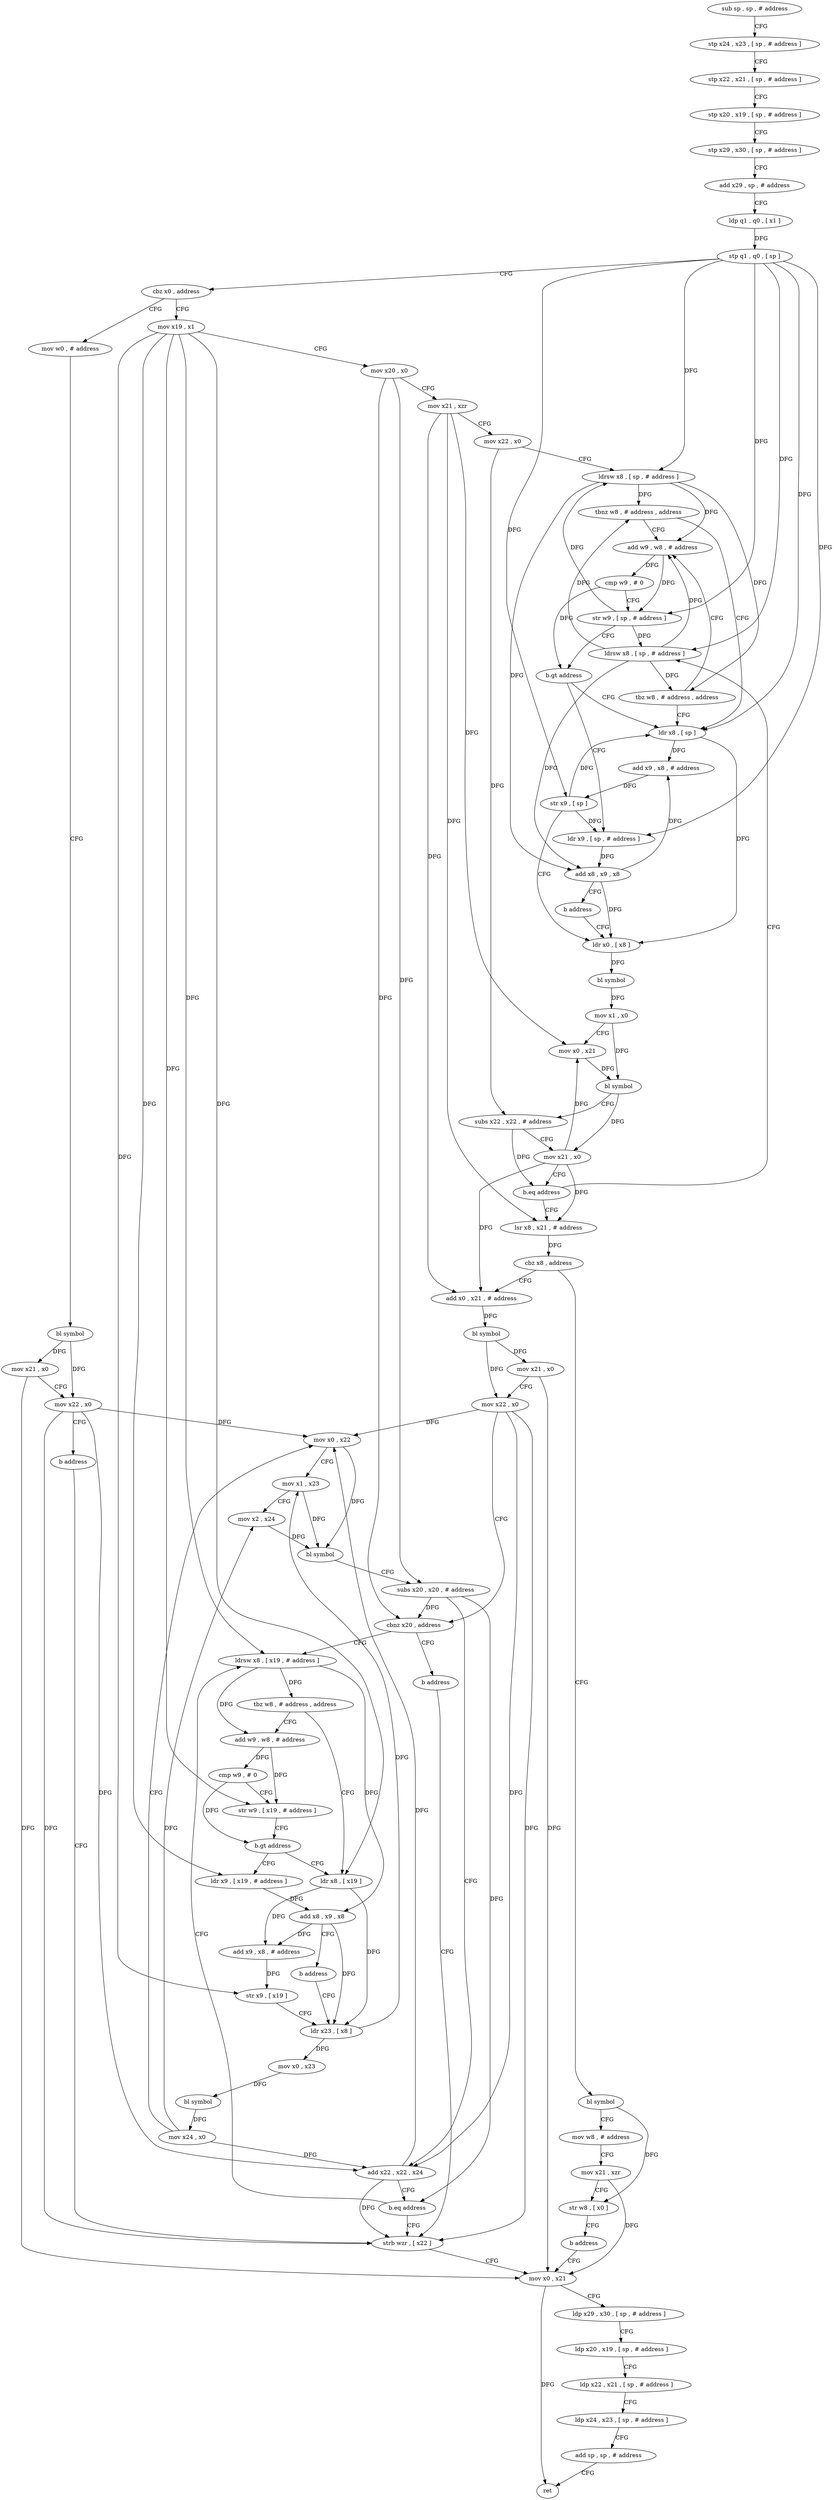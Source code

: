 digraph "func" {
"4216388" [label = "sub sp , sp , # address" ]
"4216392" [label = "stp x24 , x23 , [ sp , # address ]" ]
"4216396" [label = "stp x22 , x21 , [ sp , # address ]" ]
"4216400" [label = "stp x20 , x19 , [ sp , # address ]" ]
"4216404" [label = "stp x29 , x30 , [ sp , # address ]" ]
"4216408" [label = "add x29 , sp , # address" ]
"4216412" [label = "ldp q1 , q0 , [ x1 ]" ]
"4216416" [label = "stp q1 , q0 , [ sp ]" ]
"4216420" [label = "cbz x0 , address" ]
"4216556" [label = "mov w0 , # address" ]
"4216424" [label = "mov x19 , x1" ]
"4216560" [label = "bl symbol" ]
"4216564" [label = "mov x21 , x0" ]
"4216568" [label = "mov x22 , x0" ]
"4216572" [label = "b address" ]
"4216692" [label = "strb wzr , [ x22 ]" ]
"4216428" [label = "mov x20 , x0" ]
"4216432" [label = "mov x21 , xzr" ]
"4216436" [label = "mov x22 , x0" ]
"4216440" [label = "ldrsw x8 , [ sp , # address ]" ]
"4216444" [label = "tbnz w8 , # address , address" ]
"4216500" [label = "add w9 , w8 , # address" ]
"4216448" [label = "ldr x8 , [ sp ]" ]
"4216696" [label = "mov x0 , x21" ]
"4216504" [label = "cmp w9 , # 0" ]
"4216508" [label = "str w9 , [ sp , # address ]" ]
"4216512" [label = "b.gt address" ]
"4216516" [label = "ldr x9 , [ sp , # address ]" ]
"4216452" [label = "add x9 , x8 , # address" ]
"4216456" [label = "str x9 , [ sp ]" ]
"4216460" [label = "ldr x0 , [ x8 ]" ]
"4216520" [label = "add x8 , x9 , x8" ]
"4216524" [label = "b address" ]
"4216528" [label = "lsr x8 , x21 , # address" ]
"4216532" [label = "cbz x8 , address" ]
"4216576" [label = "add x0 , x21 , # address" ]
"4216536" [label = "bl symbol" ]
"4216492" [label = "ldrsw x8 , [ sp , # address ]" ]
"4216496" [label = "tbz w8 , # address , address" ]
"4216464" [label = "bl symbol" ]
"4216468" [label = "mov x1 , x0" ]
"4216472" [label = "mov x0 , x21" ]
"4216476" [label = "bl symbol" ]
"4216480" [label = "subs x22 , x22 , # address" ]
"4216484" [label = "mov x21 , x0" ]
"4216488" [label = "b.eq address" ]
"4216580" [label = "bl symbol" ]
"4216584" [label = "mov x21 , x0" ]
"4216588" [label = "mov x22 , x0" ]
"4216592" [label = "cbnz x20 , address" ]
"4216656" [label = "ldrsw x8 , [ x19 , # address ]" ]
"4216596" [label = "b address" ]
"4216540" [label = "mov w8 , # address" ]
"4216544" [label = "mov x21 , xzr" ]
"4216548" [label = "str w8 , [ x0 ]" ]
"4216552" [label = "b address" ]
"4216660" [label = "tbz w8 , # address , address" ]
"4216600" [label = "ldr x8 , [ x19 ]" ]
"4216664" [label = "add w9 , w8 , # address" ]
"4216700" [label = "ldp x29 , x30 , [ sp , # address ]" ]
"4216704" [label = "ldp x20 , x19 , [ sp , # address ]" ]
"4216708" [label = "ldp x22 , x21 , [ sp , # address ]" ]
"4216712" [label = "ldp x24 , x23 , [ sp , # address ]" ]
"4216716" [label = "add sp , sp , # address" ]
"4216720" [label = "ret" ]
"4216604" [label = "add x9 , x8 , # address" ]
"4216608" [label = "str x9 , [ x19 ]" ]
"4216612" [label = "ldr x23 , [ x8 ]" ]
"4216668" [label = "cmp w9 , # 0" ]
"4216672" [label = "str w9 , [ x19 , # address ]" ]
"4216676" [label = "b.gt address" ]
"4216680" [label = "ldr x9 , [ x19 , # address ]" ]
"4216684" [label = "add x8 , x9 , x8" ]
"4216688" [label = "b address" ]
"4216616" [label = "mov x0 , x23" ]
"4216620" [label = "bl symbol" ]
"4216624" [label = "mov x24 , x0" ]
"4216628" [label = "mov x0 , x22" ]
"4216632" [label = "mov x1 , x23" ]
"4216636" [label = "mov x2 , x24" ]
"4216640" [label = "bl symbol" ]
"4216644" [label = "subs x20 , x20 , # address" ]
"4216648" [label = "add x22 , x22 , x24" ]
"4216652" [label = "b.eq address" ]
"4216388" -> "4216392" [ label = "CFG" ]
"4216392" -> "4216396" [ label = "CFG" ]
"4216396" -> "4216400" [ label = "CFG" ]
"4216400" -> "4216404" [ label = "CFG" ]
"4216404" -> "4216408" [ label = "CFG" ]
"4216408" -> "4216412" [ label = "CFG" ]
"4216412" -> "4216416" [ label = "DFG" ]
"4216416" -> "4216420" [ label = "CFG" ]
"4216416" -> "4216448" [ label = "DFG" ]
"4216416" -> "4216456" [ label = "DFG" ]
"4216416" -> "4216516" [ label = "DFG" ]
"4216416" -> "4216440" [ label = "DFG" ]
"4216416" -> "4216508" [ label = "DFG" ]
"4216416" -> "4216492" [ label = "DFG" ]
"4216420" -> "4216556" [ label = "CFG" ]
"4216420" -> "4216424" [ label = "CFG" ]
"4216556" -> "4216560" [ label = "CFG" ]
"4216424" -> "4216428" [ label = "CFG" ]
"4216424" -> "4216656" [ label = "DFG" ]
"4216424" -> "4216600" [ label = "DFG" ]
"4216424" -> "4216608" [ label = "DFG" ]
"4216424" -> "4216672" [ label = "DFG" ]
"4216424" -> "4216680" [ label = "DFG" ]
"4216560" -> "4216564" [ label = "DFG" ]
"4216560" -> "4216568" [ label = "DFG" ]
"4216564" -> "4216568" [ label = "CFG" ]
"4216564" -> "4216696" [ label = "DFG" ]
"4216568" -> "4216572" [ label = "CFG" ]
"4216568" -> "4216692" [ label = "DFG" ]
"4216568" -> "4216628" [ label = "DFG" ]
"4216568" -> "4216648" [ label = "DFG" ]
"4216572" -> "4216692" [ label = "CFG" ]
"4216692" -> "4216696" [ label = "CFG" ]
"4216428" -> "4216432" [ label = "CFG" ]
"4216428" -> "4216592" [ label = "DFG" ]
"4216428" -> "4216644" [ label = "DFG" ]
"4216432" -> "4216436" [ label = "CFG" ]
"4216432" -> "4216472" [ label = "DFG" ]
"4216432" -> "4216528" [ label = "DFG" ]
"4216432" -> "4216576" [ label = "DFG" ]
"4216436" -> "4216440" [ label = "CFG" ]
"4216436" -> "4216480" [ label = "DFG" ]
"4216440" -> "4216444" [ label = "DFG" ]
"4216440" -> "4216500" [ label = "DFG" ]
"4216440" -> "4216520" [ label = "DFG" ]
"4216440" -> "4216496" [ label = "DFG" ]
"4216444" -> "4216500" [ label = "CFG" ]
"4216444" -> "4216448" [ label = "CFG" ]
"4216500" -> "4216504" [ label = "DFG" ]
"4216500" -> "4216508" [ label = "DFG" ]
"4216448" -> "4216452" [ label = "DFG" ]
"4216448" -> "4216460" [ label = "DFG" ]
"4216696" -> "4216700" [ label = "CFG" ]
"4216696" -> "4216720" [ label = "DFG" ]
"4216504" -> "4216508" [ label = "CFG" ]
"4216504" -> "4216512" [ label = "DFG" ]
"4216508" -> "4216512" [ label = "CFG" ]
"4216508" -> "4216440" [ label = "DFG" ]
"4216508" -> "4216492" [ label = "DFG" ]
"4216512" -> "4216448" [ label = "CFG" ]
"4216512" -> "4216516" [ label = "CFG" ]
"4216516" -> "4216520" [ label = "DFG" ]
"4216452" -> "4216456" [ label = "DFG" ]
"4216456" -> "4216460" [ label = "CFG" ]
"4216456" -> "4216448" [ label = "DFG" ]
"4216456" -> "4216516" [ label = "DFG" ]
"4216460" -> "4216464" [ label = "DFG" ]
"4216520" -> "4216524" [ label = "CFG" ]
"4216520" -> "4216452" [ label = "DFG" ]
"4216520" -> "4216460" [ label = "DFG" ]
"4216524" -> "4216460" [ label = "CFG" ]
"4216528" -> "4216532" [ label = "DFG" ]
"4216532" -> "4216576" [ label = "CFG" ]
"4216532" -> "4216536" [ label = "CFG" ]
"4216576" -> "4216580" [ label = "DFG" ]
"4216536" -> "4216540" [ label = "CFG" ]
"4216536" -> "4216548" [ label = "DFG" ]
"4216492" -> "4216496" [ label = "DFG" ]
"4216492" -> "4216444" [ label = "DFG" ]
"4216492" -> "4216500" [ label = "DFG" ]
"4216492" -> "4216520" [ label = "DFG" ]
"4216496" -> "4216448" [ label = "CFG" ]
"4216496" -> "4216500" [ label = "CFG" ]
"4216464" -> "4216468" [ label = "DFG" ]
"4216468" -> "4216472" [ label = "CFG" ]
"4216468" -> "4216476" [ label = "DFG" ]
"4216472" -> "4216476" [ label = "DFG" ]
"4216476" -> "4216480" [ label = "CFG" ]
"4216476" -> "4216484" [ label = "DFG" ]
"4216480" -> "4216484" [ label = "CFG" ]
"4216480" -> "4216488" [ label = "DFG" ]
"4216484" -> "4216488" [ label = "CFG" ]
"4216484" -> "4216472" [ label = "DFG" ]
"4216484" -> "4216528" [ label = "DFG" ]
"4216484" -> "4216576" [ label = "DFG" ]
"4216488" -> "4216528" [ label = "CFG" ]
"4216488" -> "4216492" [ label = "CFG" ]
"4216580" -> "4216584" [ label = "DFG" ]
"4216580" -> "4216588" [ label = "DFG" ]
"4216584" -> "4216588" [ label = "CFG" ]
"4216584" -> "4216696" [ label = "DFG" ]
"4216588" -> "4216592" [ label = "CFG" ]
"4216588" -> "4216692" [ label = "DFG" ]
"4216588" -> "4216628" [ label = "DFG" ]
"4216588" -> "4216648" [ label = "DFG" ]
"4216592" -> "4216656" [ label = "CFG" ]
"4216592" -> "4216596" [ label = "CFG" ]
"4216656" -> "4216660" [ label = "DFG" ]
"4216656" -> "4216664" [ label = "DFG" ]
"4216656" -> "4216684" [ label = "DFG" ]
"4216596" -> "4216692" [ label = "CFG" ]
"4216540" -> "4216544" [ label = "CFG" ]
"4216544" -> "4216548" [ label = "CFG" ]
"4216544" -> "4216696" [ label = "DFG" ]
"4216548" -> "4216552" [ label = "CFG" ]
"4216552" -> "4216696" [ label = "CFG" ]
"4216660" -> "4216600" [ label = "CFG" ]
"4216660" -> "4216664" [ label = "CFG" ]
"4216600" -> "4216604" [ label = "DFG" ]
"4216600" -> "4216612" [ label = "DFG" ]
"4216664" -> "4216668" [ label = "DFG" ]
"4216664" -> "4216672" [ label = "DFG" ]
"4216700" -> "4216704" [ label = "CFG" ]
"4216704" -> "4216708" [ label = "CFG" ]
"4216708" -> "4216712" [ label = "CFG" ]
"4216712" -> "4216716" [ label = "CFG" ]
"4216716" -> "4216720" [ label = "CFG" ]
"4216604" -> "4216608" [ label = "DFG" ]
"4216608" -> "4216612" [ label = "CFG" ]
"4216612" -> "4216616" [ label = "DFG" ]
"4216612" -> "4216632" [ label = "DFG" ]
"4216668" -> "4216672" [ label = "CFG" ]
"4216668" -> "4216676" [ label = "DFG" ]
"4216672" -> "4216676" [ label = "CFG" ]
"4216676" -> "4216600" [ label = "CFG" ]
"4216676" -> "4216680" [ label = "CFG" ]
"4216680" -> "4216684" [ label = "DFG" ]
"4216684" -> "4216688" [ label = "CFG" ]
"4216684" -> "4216604" [ label = "DFG" ]
"4216684" -> "4216612" [ label = "DFG" ]
"4216688" -> "4216612" [ label = "CFG" ]
"4216616" -> "4216620" [ label = "DFG" ]
"4216620" -> "4216624" [ label = "DFG" ]
"4216624" -> "4216628" [ label = "CFG" ]
"4216624" -> "4216636" [ label = "DFG" ]
"4216624" -> "4216648" [ label = "DFG" ]
"4216628" -> "4216632" [ label = "CFG" ]
"4216628" -> "4216640" [ label = "DFG" ]
"4216632" -> "4216636" [ label = "CFG" ]
"4216632" -> "4216640" [ label = "DFG" ]
"4216636" -> "4216640" [ label = "DFG" ]
"4216640" -> "4216644" [ label = "CFG" ]
"4216644" -> "4216648" [ label = "CFG" ]
"4216644" -> "4216592" [ label = "DFG" ]
"4216644" -> "4216652" [ label = "DFG" ]
"4216648" -> "4216652" [ label = "CFG" ]
"4216648" -> "4216692" [ label = "DFG" ]
"4216648" -> "4216628" [ label = "DFG" ]
"4216652" -> "4216692" [ label = "CFG" ]
"4216652" -> "4216656" [ label = "CFG" ]
}
